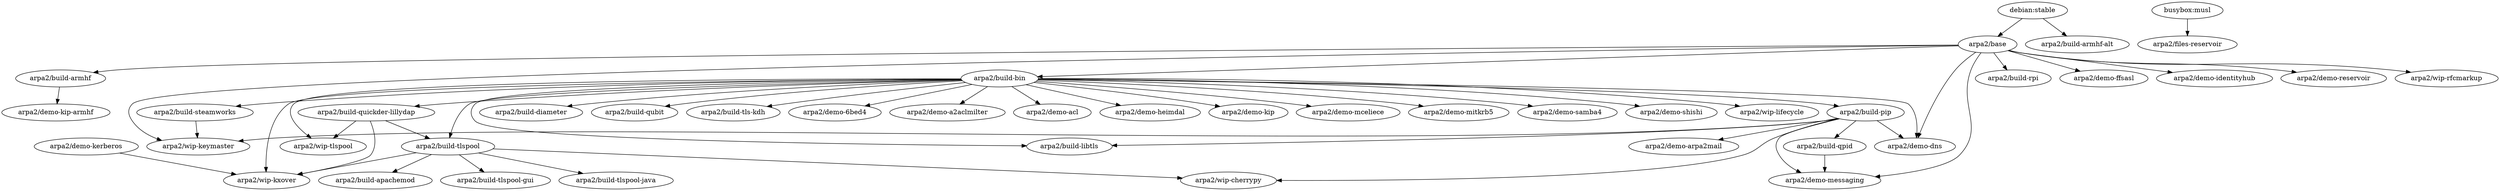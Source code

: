digraph arpa2demo{
   "debian:stable" -> "arpa2/base"
   "arpa2/build-tlspool" -> "arpa2/build-apachemod"
   "debian:stable" -> "arpa2/build-armhf-alt"
   "arpa2/base" -> "arpa2/build-armhf"
   "arpa2/base" -> "arpa2/build-bin"
   "arpa2/build-bin" -> "arpa2/build-diameter"
   "arpa2/build-pip" -> "arpa2/build-libtls"
   "arpa2/build-bin" -> "arpa2/build-libtls"
   "arpa2/build-bin" -> "arpa2/build-pip"
   "arpa2/build-pip" -> "arpa2/build-qpid"
   "arpa2/build-bin" -> "arpa2/build-qubit"
   "arpa2/build-bin" -> "arpa2/build-quickder-lillydap"
   "arpa2/base" -> "arpa2/build-rpi"
   "arpa2/build-bin" -> "arpa2/build-steamworks"
   "arpa2/build-bin" -> "arpa2/build-tls-kdh"
   "arpa2/build-tlspool" -> "arpa2/build-tlspool-gui"
   "arpa2/build-tlspool" -> "arpa2/build-tlspool-java"
   "arpa2/build-quickder-lillydap" -> "arpa2/build-tlspool"
   "arpa2/build-bin" -> "arpa2/build-tlspool"
   "arpa2/build-bin" -> "arpa2/demo-6bed4"
   "arpa2/build-bin" -> "arpa2/demo-a2aclmilter"
   "arpa2/build-bin" -> "arpa2/demo-acl"
   "arpa2/build-pip" -> "arpa2/demo-arpa2mail"
   "arpa2/build-bin" -> "arpa2/demo-dns"
   "arpa2/build-pip" -> "arpa2/demo-dns"
   "arpa2/base" -> "arpa2/demo-dns"
   "arpa2/base" -> "arpa2/demo-ffsasl"
   "arpa2/build-bin" -> "arpa2/demo-heimdal"
   "arpa2/base" -> "arpa2/demo-identityhub"
   "arpa2/build-armhf" -> "arpa2/demo-kip-armhf"
   "arpa2/build-bin" -> "arpa2/demo-kip"
   "arpa2/build-bin" -> "arpa2/demo-mceliece"
   "arpa2/build-qpid" -> "arpa2/demo-messaging"
   "arpa2/build-pip" -> "arpa2/demo-messaging"
   "arpa2/base" -> "arpa2/demo-messaging"
   "arpa2/build-bin" -> "arpa2/demo-mitkrb5"
   "arpa2/base" -> "arpa2/demo-reservoir"
   "arpa2/build-bin" -> "arpa2/demo-samba4"
   "arpa2/build-bin" -> "arpa2/demo-shishi"
   "busybox:musl" -> "arpa2/files-reservoir"
   "arpa2/build-pip" -> "arpa2/wip-cherrypy"
   "arpa2/build-tlspool" -> "arpa2/wip-cherrypy"
   "arpa2/build-steamworks" -> "arpa2/wip-keymaster"
   "arpa2/build-pip" -> "arpa2/wip-keymaster"
   "arpa2/base" -> "arpa2/wip-keymaster"
   "arpa2/build-quickder-lillydap" -> "arpa2/wip-kxover"
   "arpa2/build-tlspool" -> "arpa2/wip-kxover"
   "arpa2/demo-kerberos" -> "arpa2/wip-kxover"
   "arpa2/build-bin" -> "arpa2/wip-kxover"
   "arpa2/build-bin" -> "arpa2/wip-lifecycle"
   "arpa2/base" -> "arpa2/wip-rfcmarkup"
   "arpa2/build-quickder-lillydap" -> "arpa2/wip-tlspool"
   "arpa2/build-bin" -> "arpa2/wip-tlspool"
}
